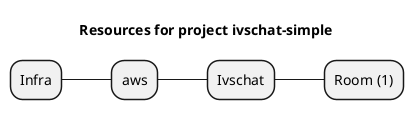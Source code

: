 @startmindmap
title Resources for project ivschat-simple
skinparam monochrome true
+ Infra
++ aws
+++ Ivschat
++++ Room (1)
@endmindmap